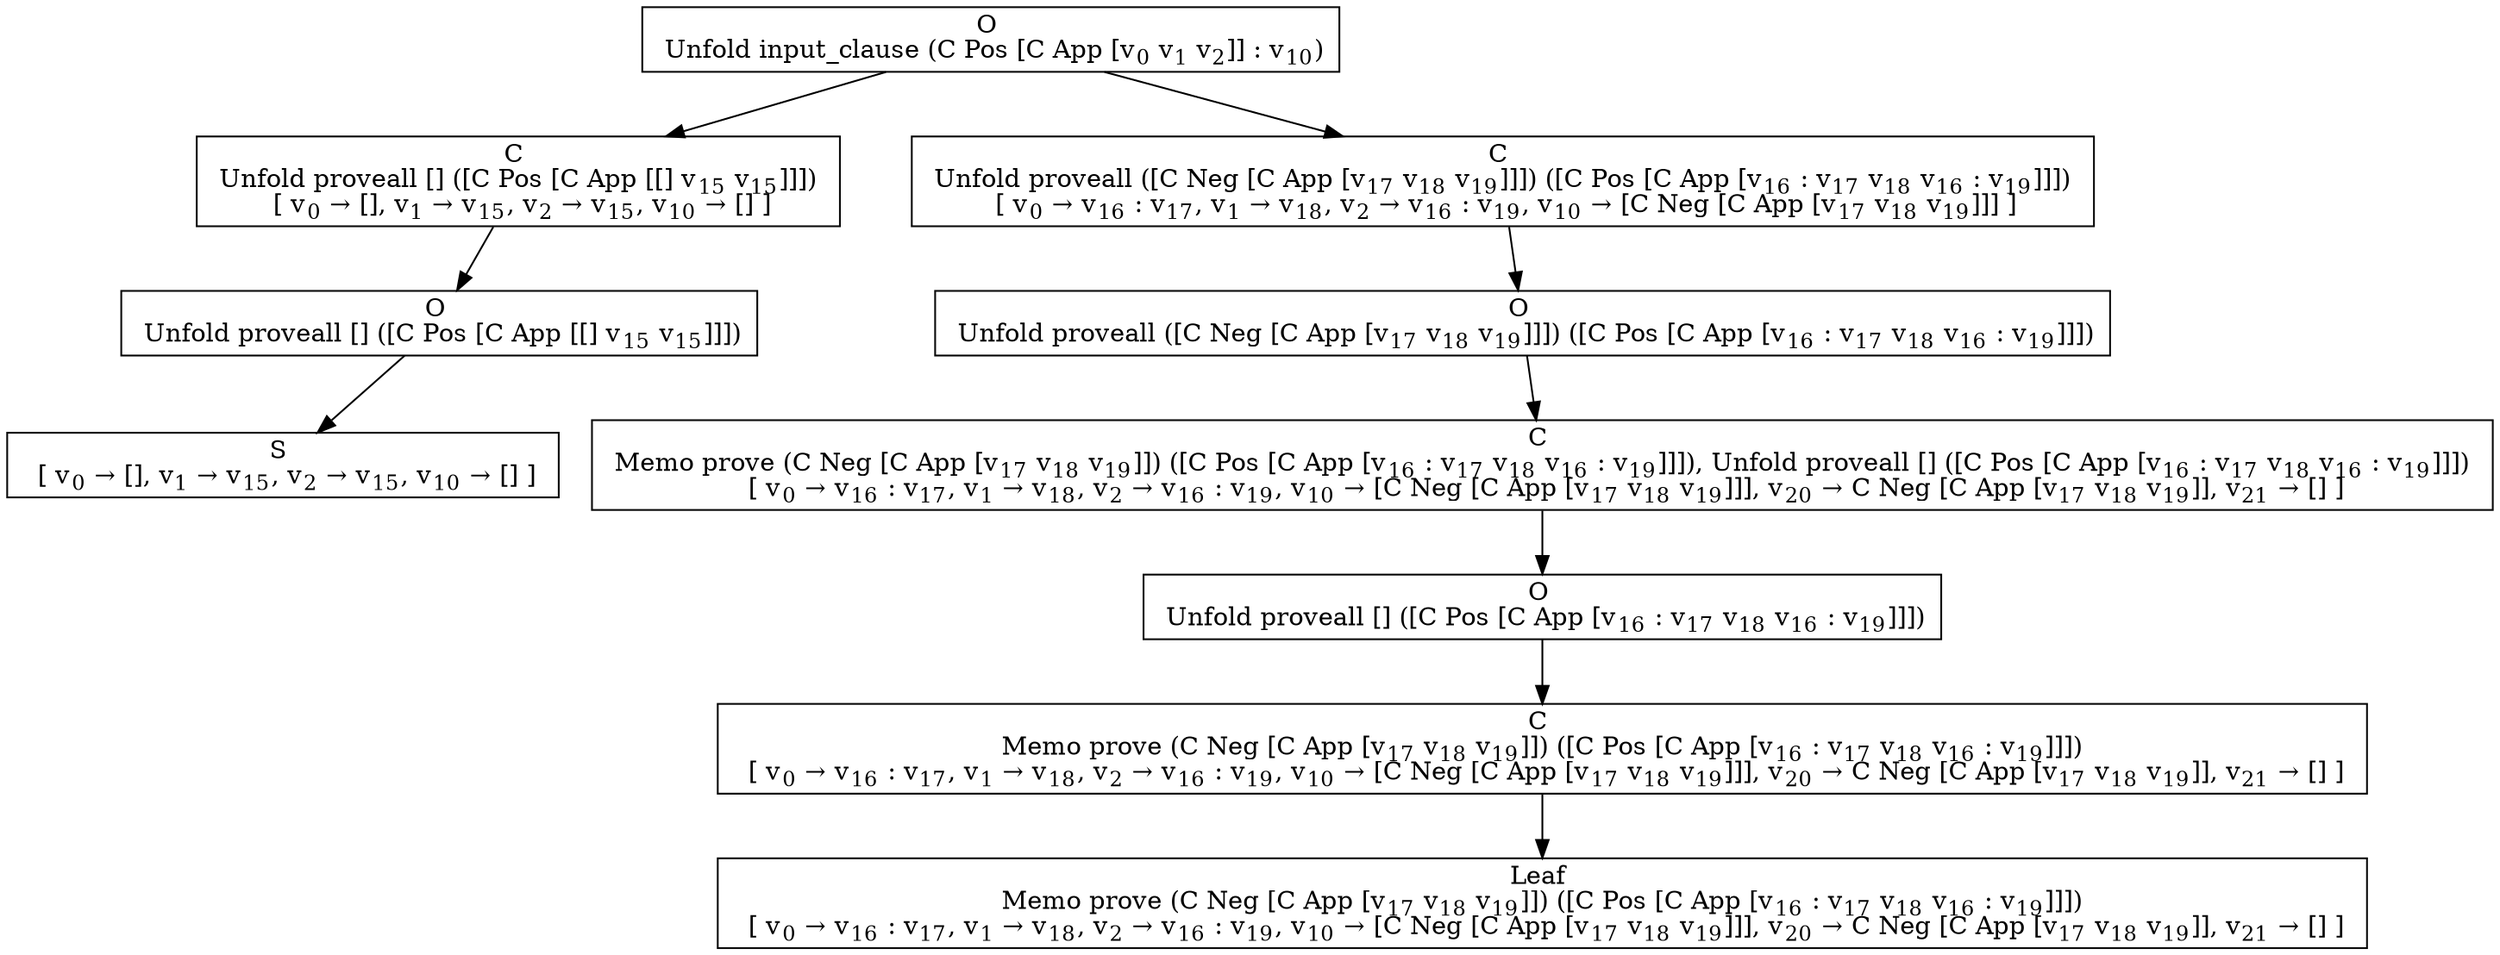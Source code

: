 digraph {
    graph [rankdir=TB
          ,bgcolor=transparent];
    node [shape=box
         ,fillcolor=white
         ,style=filled];
    0 [label=<O <BR/> Unfold input_clause (C Pos [C App [v<SUB>0</SUB> v<SUB>1</SUB> v<SUB>2</SUB>]] : v<SUB>10</SUB>)>];
    1 [label=<C <BR/> Unfold proveall [] ([C Pos [C App [[] v<SUB>15</SUB> v<SUB>15</SUB>]]]) <BR/>  [ v<SUB>0</SUB> &rarr; [], v<SUB>1</SUB> &rarr; v<SUB>15</SUB>, v<SUB>2</SUB> &rarr; v<SUB>15</SUB>, v<SUB>10</SUB> &rarr; [] ] >];
    2 [label=<C <BR/> Unfold proveall ([C Neg [C App [v<SUB>17</SUB> v<SUB>18</SUB> v<SUB>19</SUB>]]]) ([C Pos [C App [v<SUB>16</SUB> : v<SUB>17</SUB> v<SUB>18</SUB> v<SUB>16</SUB> : v<SUB>19</SUB>]]]) <BR/>  [ v<SUB>0</SUB> &rarr; v<SUB>16</SUB> : v<SUB>17</SUB>, v<SUB>1</SUB> &rarr; v<SUB>18</SUB>, v<SUB>2</SUB> &rarr; v<SUB>16</SUB> : v<SUB>19</SUB>, v<SUB>10</SUB> &rarr; [C Neg [C App [v<SUB>17</SUB> v<SUB>18</SUB> v<SUB>19</SUB>]]] ] >];
    3 [label=<O <BR/> Unfold proveall [] ([C Pos [C App [[] v<SUB>15</SUB> v<SUB>15</SUB>]]])>];
    4 [label=<S <BR/>  [ v<SUB>0</SUB> &rarr; [], v<SUB>1</SUB> &rarr; v<SUB>15</SUB>, v<SUB>2</SUB> &rarr; v<SUB>15</SUB>, v<SUB>10</SUB> &rarr; [] ] >];
    5 [label=<O <BR/> Unfold proveall ([C Neg [C App [v<SUB>17</SUB> v<SUB>18</SUB> v<SUB>19</SUB>]]]) ([C Pos [C App [v<SUB>16</SUB> : v<SUB>17</SUB> v<SUB>18</SUB> v<SUB>16</SUB> : v<SUB>19</SUB>]]])>];
    6 [label=<C <BR/> Memo prove (C Neg [C App [v<SUB>17</SUB> v<SUB>18</SUB> v<SUB>19</SUB>]]) ([C Pos [C App [v<SUB>16</SUB> : v<SUB>17</SUB> v<SUB>18</SUB> v<SUB>16</SUB> : v<SUB>19</SUB>]]]), Unfold proveall [] ([C Pos [C App [v<SUB>16</SUB> : v<SUB>17</SUB> v<SUB>18</SUB> v<SUB>16</SUB> : v<SUB>19</SUB>]]]) <BR/>  [ v<SUB>0</SUB> &rarr; v<SUB>16</SUB> : v<SUB>17</SUB>, v<SUB>1</SUB> &rarr; v<SUB>18</SUB>, v<SUB>2</SUB> &rarr; v<SUB>16</SUB> : v<SUB>19</SUB>, v<SUB>10</SUB> &rarr; [C Neg [C App [v<SUB>17</SUB> v<SUB>18</SUB> v<SUB>19</SUB>]]], v<SUB>20</SUB> &rarr; C Neg [C App [v<SUB>17</SUB> v<SUB>18</SUB> v<SUB>19</SUB>]], v<SUB>21</SUB> &rarr; [] ] >];
    7 [label=<O <BR/> Unfold proveall [] ([C Pos [C App [v<SUB>16</SUB> : v<SUB>17</SUB> v<SUB>18</SUB> v<SUB>16</SUB> : v<SUB>19</SUB>]]])>];
    8 [label=<C <BR/> Memo prove (C Neg [C App [v<SUB>17</SUB> v<SUB>18</SUB> v<SUB>19</SUB>]]) ([C Pos [C App [v<SUB>16</SUB> : v<SUB>17</SUB> v<SUB>18</SUB> v<SUB>16</SUB> : v<SUB>19</SUB>]]]) <BR/>  [ v<SUB>0</SUB> &rarr; v<SUB>16</SUB> : v<SUB>17</SUB>, v<SUB>1</SUB> &rarr; v<SUB>18</SUB>, v<SUB>2</SUB> &rarr; v<SUB>16</SUB> : v<SUB>19</SUB>, v<SUB>10</SUB> &rarr; [C Neg [C App [v<SUB>17</SUB> v<SUB>18</SUB> v<SUB>19</SUB>]]], v<SUB>20</SUB> &rarr; C Neg [C App [v<SUB>17</SUB> v<SUB>18</SUB> v<SUB>19</SUB>]], v<SUB>21</SUB> &rarr; [] ] >];
    9 [label=<Leaf <BR/> Memo prove (C Neg [C App [v<SUB>17</SUB> v<SUB>18</SUB> v<SUB>19</SUB>]]) ([C Pos [C App [v<SUB>16</SUB> : v<SUB>17</SUB> v<SUB>18</SUB> v<SUB>16</SUB> : v<SUB>19</SUB>]]]) <BR/>  [ v<SUB>0</SUB> &rarr; v<SUB>16</SUB> : v<SUB>17</SUB>, v<SUB>1</SUB> &rarr; v<SUB>18</SUB>, v<SUB>2</SUB> &rarr; v<SUB>16</SUB> : v<SUB>19</SUB>, v<SUB>10</SUB> &rarr; [C Neg [C App [v<SUB>17</SUB> v<SUB>18</SUB> v<SUB>19</SUB>]]], v<SUB>20</SUB> &rarr; C Neg [C App [v<SUB>17</SUB> v<SUB>18</SUB> v<SUB>19</SUB>]], v<SUB>21</SUB> &rarr; [] ] >];
    0 -> 1 [label=""];
    0 -> 2 [label=""];
    1 -> 3 [label=""];
    2 -> 5 [label=""];
    3 -> 4 [label=""];
    5 -> 6 [label=""];
    6 -> 7 [label=""];
    7 -> 8 [label=""];
    8 -> 9 [label=""];
}